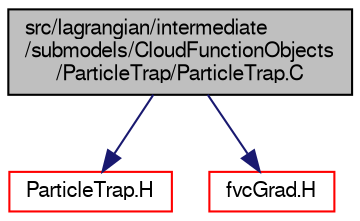 digraph "src/lagrangian/intermediate/submodels/CloudFunctionObjects/ParticleTrap/ParticleTrap.C"
{
  bgcolor="transparent";
  edge [fontname="FreeSans",fontsize="10",labelfontname="FreeSans",labelfontsize="10"];
  node [fontname="FreeSans",fontsize="10",shape=record];
  Node0 [label="src/lagrangian/intermediate\l/submodels/CloudFunctionObjects\l/ParticleTrap/ParticleTrap.C",height=0.2,width=0.4,color="black", fillcolor="grey75", style="filled", fontcolor="black"];
  Node0 -> Node1 [color="midnightblue",fontsize="10",style="solid",fontname="FreeSans"];
  Node1 [label="ParticleTrap.H",height=0.2,width=0.4,color="red",URL="$a05591.html"];
  Node0 -> Node304 [color="midnightblue",fontsize="10",style="solid",fontname="FreeSans"];
  Node304 [label="fvcGrad.H",height=0.2,width=0.4,color="red",URL="$a02978.html",tooltip="Calculate the gradient of the given field. "];
}
